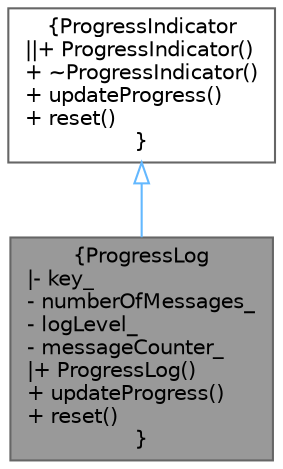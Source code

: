digraph "ProgressLog"
{
 // INTERACTIVE_SVG=YES
 // LATEX_PDF_SIZE
  bgcolor="transparent";
  edge [fontname=Helvetica,fontsize=10,labelfontname=Helvetica,labelfontsize=10];
  node [fontname=Helvetica,fontsize=10,shape=box,height=0.2,width=0.4];
  Node1 [label="{ProgressLog\n|- key_\l- numberOfMessages_\l- logLevel_\l- messageCounter_\l|+ ProgressLog()\l+ updateProgress()\l+ reset()\l}",height=0.2,width=0.4,color="gray40", fillcolor="grey60", style="filled", fontcolor="black",tooltip="Progress Logger that writes the progress using the LOG macro."];
  Node2 -> Node1 [dir="back",color="steelblue1",style="solid",arrowtail="onormal"];
  Node2 [label="{ProgressIndicator\n||+ ProgressIndicator()\l+ ~ProgressIndicator()\l+ updateProgress()\l+ reset()\l}",height=0.2,width=0.4,color="gray40", fillcolor="white", style="filled",URL="$classore_1_1data_1_1_progress_indicator.html",tooltip="Abstract Base class for a Progress Indicator."];
}
